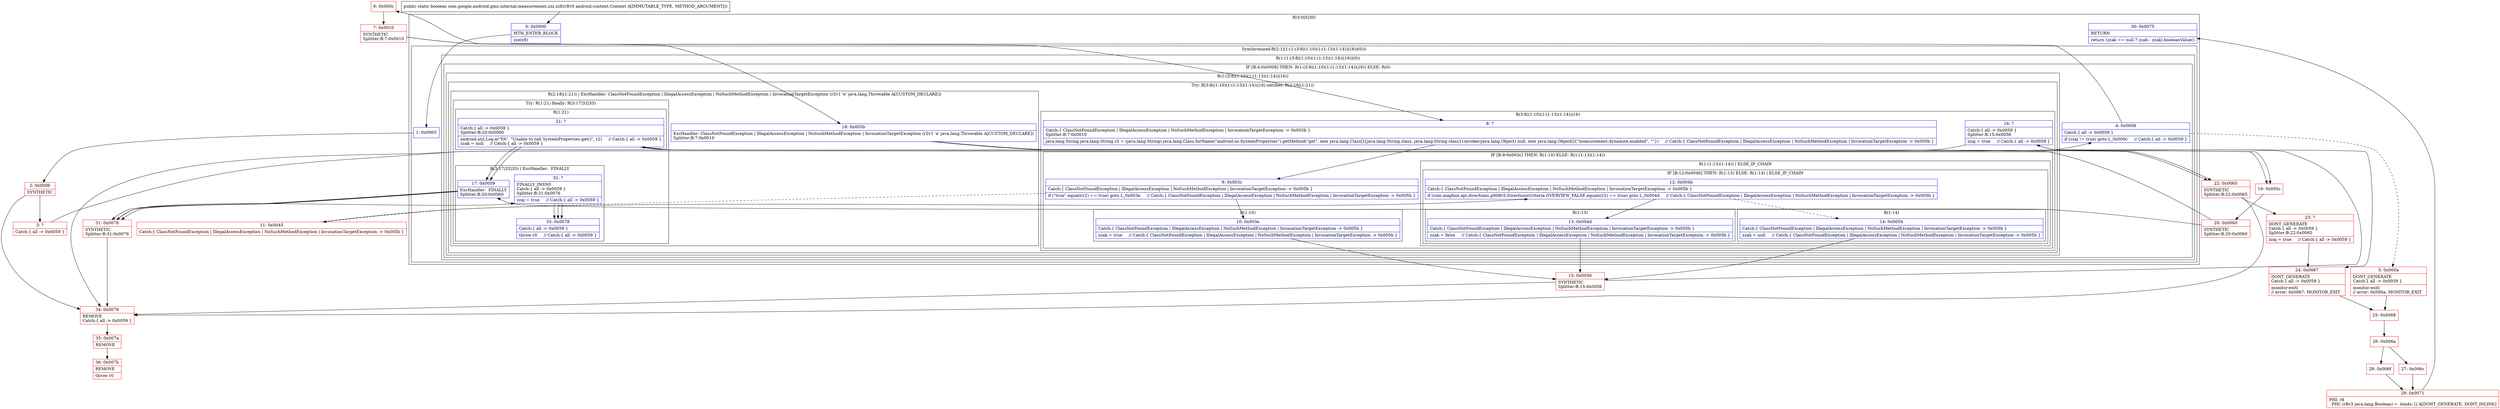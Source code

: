 digraph "CFG forcom.google.android.gms.internal.measurement.zzz.zzf(Landroid\/content\/Context;)Z" {
subgraph cluster_Region_1777966232 {
label = "R(3:0|5|30)";
node [shape=record,color=blue];
Node_0 [shape=record,label="{0\:\ 0x0000|MTH_ENTER_BLOCK\l|zze(r8)\l}"];
subgraph cluster_SynchronizedRegion_289378287 {
label = "Synchronized:R(2:1|(1:(1:(3:8|(1:10)(1:(1:13)(1:14))|16))(0)))";
node [shape=record,color=blue];
Node_1 [shape=record,label="{1\:\ 0x0005}"];
subgraph cluster_Region_1209936464 {
label = "R(1:(1:(3:8|(1:10)(1:(1:13)(1:14))|16))(0))";
node [shape=record,color=blue];
subgraph cluster_IfRegion_659173398 {
label = "IF [B:4:0x0008] THEN: R(1:(3:8|(1:10)(1:(1:13)(1:14))|16)) ELSE: R(0)";
node [shape=record,color=blue];
Node_4 [shape=record,label="{4\:\ 0x0008|Catch:\{ all \-\> 0x0059 \}\l|if (zzaj != true) goto L_0x000c     \/\/ Catch:\{ all \-\> 0x0059 \}\l}"];
subgraph cluster_Region_49444155 {
label = "R(1:(3:8|(1:10)(1:(1:13)(1:14))|16))";
node [shape=record,color=blue];
subgraph cluster_TryCatchRegion_1876939389 {
label = "Try: R(3:8|(1:10)(1:(1:13)(1:14))|16) catches: R(2:18|(1:21))";
node [shape=record,color=blue];
subgraph cluster_Region_1701995819 {
label = "R(3:8|(1:10)(1:(1:13)(1:14))|16)";
node [shape=record,color=blue];
Node_8 [shape=record,label="{8\:\ ?|Catch:\{ ClassNotFoundException \| IllegalAccessException \| NoSuchMethodException \| InvocationTargetException \-\> 0x005b \}\lSplitter:B:7:0x0010\l|java.lang.String java.lang.String r2 = (java.lang.String) java.lang.Class.forName(\"android.os.SystemProperties\").getMethod(\"get\", new java.lang.Class[]\{java.lang.String.class, java.lang.String.class\}).invoke((java.lang.Object) null, new java.lang.Object[]\{\"measurement.dynamite.enabled\", \"\"\})     \/\/ Catch:\{ ClassNotFoundException \| IllegalAccessException \| NoSuchMethodException \| InvocationTargetException \-\> 0x005b \}\l}"];
subgraph cluster_IfRegion_1444146002 {
label = "IF [B:9:0x003c] THEN: R(1:10) ELSE: R(1:(1:13)(1:14))";
node [shape=record,color=blue];
Node_9 [shape=record,label="{9\:\ 0x003c|Catch:\{ ClassNotFoundException \| IllegalAccessException \| NoSuchMethodException \| InvocationTargetException \-\> 0x005b \}\l|if (\"true\".equals(r2) == true) goto L_0x003e     \/\/ Catch:\{ ClassNotFoundException \| IllegalAccessException \| NoSuchMethodException \| InvocationTargetException \-\> 0x005b \}\l}"];
subgraph cluster_Region_1453992316 {
label = "R(1:10)";
node [shape=record,color=blue];
Node_10 [shape=record,label="{10\:\ 0x003e|Catch:\{ ClassNotFoundException \| IllegalAccessException \| NoSuchMethodException \| InvocationTargetException \-\> 0x005b \}\l|zzak = true     \/\/ Catch:\{ ClassNotFoundException \| IllegalAccessException \| NoSuchMethodException \| InvocationTargetException \-\> 0x005b \}\l}"];
}
subgraph cluster_Region_538343743 {
label = "R(1:(1:13)(1:14)) | ELSE_IF_CHAIN\l";
node [shape=record,color=blue];
subgraph cluster_IfRegion_1494387813 {
label = "IF [B:12:0x004b] THEN: R(1:13) ELSE: R(1:14) | ELSE_IF_CHAIN\l";
node [shape=record,color=blue];
Node_12 [shape=record,label="{12\:\ 0x004b|Catch:\{ ClassNotFoundException \| IllegalAccessException \| NoSuchMethodException \| InvocationTargetException \-\> 0x005b \}\l|if (com.mapbox.api.directions.p008v5.DirectionsCriteria.OVERVIEW_FALSE.equals(r2) == true) goto L_0x004d     \/\/ Catch:\{ ClassNotFoundException \| IllegalAccessException \| NoSuchMethodException \| InvocationTargetException \-\> 0x005b \}\l}"];
subgraph cluster_Region_828152747 {
label = "R(1:13)";
node [shape=record,color=blue];
Node_13 [shape=record,label="{13\:\ 0x004d|Catch:\{ ClassNotFoundException \| IllegalAccessException \| NoSuchMethodException \| InvocationTargetException \-\> 0x005b \}\l|zzak = false     \/\/ Catch:\{ ClassNotFoundException \| IllegalAccessException \| NoSuchMethodException \| InvocationTargetException \-\> 0x005b \}\l}"];
}
subgraph cluster_Region_537000903 {
label = "R(1:14)";
node [shape=record,color=blue];
Node_14 [shape=record,label="{14\:\ 0x0054|Catch:\{ ClassNotFoundException \| IllegalAccessException \| NoSuchMethodException \| InvocationTargetException \-\> 0x005b \}\l|zzak = null     \/\/ Catch:\{ ClassNotFoundException \| IllegalAccessException \| NoSuchMethodException \| InvocationTargetException \-\> 0x005b \}\l}"];
}
}
}
}
Node_16 [shape=record,label="{16\:\ ?|Catch:\{ all \-\> 0x0059 \}\lSplitter:B:15:0x0056\l|zzaj = true     \/\/ Catch:\{ all \-\> 0x0059 \}\l}"];
}
subgraph cluster_Region_661112690 {
label = "R(2:18|(1:21)) | ExcHandler: ClassNotFoundException \| IllegalAccessException \| NoSuchMethodException \| InvocationTargetException (r2v1 'e' java.lang.Throwable A[CUSTOM_DECLARE])\l";
node [shape=record,color=blue];
Node_18 [shape=record,label="{18\:\ 0x005b|ExcHandler: ClassNotFoundException \| IllegalAccessException \| NoSuchMethodException \| InvocationTargetException (r2v1 'e' java.lang.Throwable A[CUSTOM_DECLARE])\lSplitter:B:7:0x0010\l}"];
subgraph cluster_TryCatchRegion_883662112 {
label = "Try: R(1:21) finally: R(3:17|32|33)";
node [shape=record,color=blue];
subgraph cluster_Region_1635768797 {
label = "R(1:21)";
node [shape=record,color=blue];
Node_21 [shape=record,label="{21\:\ ?|Catch:\{ all \-\> 0x0059 \}\lSplitter:B:20:0x0060\l|android.util.Log.e(\"FA\", \"Unable to call SystemProperties.get()\", r2)     \/\/ Catch:\{ all \-\> 0x0059 \}\lzzak = null     \/\/ Catch:\{ all \-\> 0x0059 \}\l}"];
}
subgraph cluster_Region_1309657590 {
label = "R(3:17|32|33) | ExcHandler:  FINALLY\l";
node [shape=record,color=blue];
Node_17 [shape=record,label="{17\:\ 0x0059|ExcHandler:  FINALLY\lSplitter:B:20:0x0060\l}"];
Node_32 [shape=record,label="{32\:\ ?|FINALLY_INSNS\lCatch:\{ all \-\> 0x0059 \}\lSplitter:B:31:0x0076\l|zzaj = true     \/\/ Catch:\{ all \-\> 0x0059 \}\l}"];
Node_33 [shape=record,label="{33\:\ 0x0078|Catch:\{ all \-\> 0x0059 \}\l|throw r0     \/\/ Catch:\{ all \-\> 0x0059 \}\l}"];
}
}
}
}
}
subgraph cluster_Region_1464523538 {
label = "R(0)";
node [shape=record,color=blue];
}
}
}
}
Node_30 [shape=record,label="{30\:\ 0x0075|RETURN\l|return (zzak == null ? zzah : zzak).booleanValue()\l}"];
}
subgraph cluster_Region_661112690 {
label = "R(2:18|(1:21)) | ExcHandler: ClassNotFoundException \| IllegalAccessException \| NoSuchMethodException \| InvocationTargetException (r2v1 'e' java.lang.Throwable A[CUSTOM_DECLARE])\l";
node [shape=record,color=blue];
Node_18 [shape=record,label="{18\:\ 0x005b|ExcHandler: ClassNotFoundException \| IllegalAccessException \| NoSuchMethodException \| InvocationTargetException (r2v1 'e' java.lang.Throwable A[CUSTOM_DECLARE])\lSplitter:B:7:0x0010\l}"];
subgraph cluster_TryCatchRegion_883662112 {
label = "Try: R(1:21) finally: R(3:17|32|33)";
node [shape=record,color=blue];
subgraph cluster_Region_1635768797 {
label = "R(1:21)";
node [shape=record,color=blue];
Node_21 [shape=record,label="{21\:\ ?|Catch:\{ all \-\> 0x0059 \}\lSplitter:B:20:0x0060\l|android.util.Log.e(\"FA\", \"Unable to call SystemProperties.get()\", r2)     \/\/ Catch:\{ all \-\> 0x0059 \}\lzzak = null     \/\/ Catch:\{ all \-\> 0x0059 \}\l}"];
}
subgraph cluster_Region_1309657590 {
label = "R(3:17|32|33) | ExcHandler:  FINALLY\l";
node [shape=record,color=blue];
Node_17 [shape=record,label="{17\:\ 0x0059|ExcHandler:  FINALLY\lSplitter:B:20:0x0060\l}"];
Node_32 [shape=record,label="{32\:\ ?|FINALLY_INSNS\lCatch:\{ all \-\> 0x0059 \}\lSplitter:B:31:0x0076\l|zzaj = true     \/\/ Catch:\{ all \-\> 0x0059 \}\l}"];
Node_33 [shape=record,label="{33\:\ 0x0078|Catch:\{ all \-\> 0x0059 \}\l|throw r0     \/\/ Catch:\{ all \-\> 0x0059 \}\l}"];
}
}
}
subgraph cluster_Region_1309657590 {
label = "R(3:17|32|33) | ExcHandler:  FINALLY\l";
node [shape=record,color=blue];
Node_17 [shape=record,label="{17\:\ 0x0059|ExcHandler:  FINALLY\lSplitter:B:20:0x0060\l}"];
Node_32 [shape=record,label="{32\:\ ?|FINALLY_INSNS\lCatch:\{ all \-\> 0x0059 \}\lSplitter:B:31:0x0076\l|zzaj = true     \/\/ Catch:\{ all \-\> 0x0059 \}\l}"];
Node_33 [shape=record,label="{33\:\ 0x0078|Catch:\{ all \-\> 0x0059 \}\l|throw r0     \/\/ Catch:\{ all \-\> 0x0059 \}\l}"];
}
Node_2 [shape=record,color=red,label="{2\:\ 0x0006|SYNTHETIC\l}"];
Node_3 [shape=record,color=red,label="{3\:\ ?|Catch:\{ all \-\> 0x0059 \}\l}"];
Node_5 [shape=record,color=red,label="{5\:\ 0x000a|DONT_GENERATE\lCatch:\{ all \-\> 0x0059 \}\l|monitor\-exit(\l\/\/ error: 0x000a: MONITOR_EXIT  \l}"];
Node_6 [shape=record,color=red,label="{6\:\ 0x000c}"];
Node_7 [shape=record,color=red,label="{7\:\ 0x0010|SYNTHETIC\lSplitter:B:7:0x0010\l}"];
Node_11 [shape=record,color=red,label="{11\:\ 0x0045|Catch:\{ ClassNotFoundException \| IllegalAccessException \| NoSuchMethodException \| InvocationTargetException \-\> 0x005b \}\l}"];
Node_15 [shape=record,color=red,label="{15\:\ 0x0056|SYNTHETIC\lSplitter:B:15:0x0056\l}"];
Node_19 [shape=record,color=red,label="{19\:\ 0x005c}"];
Node_20 [shape=record,color=red,label="{20\:\ 0x0060|SYNTHETIC\lSplitter:B:20:0x0060\l}"];
Node_22 [shape=record,color=red,label="{22\:\ 0x0065|SYNTHETIC\lSplitter:B:22:0x0065\l}"];
Node_23 [shape=record,color=red,label="{23\:\ ?|DONT_GENERATE\lCatch:\{ all \-\> 0x0059 \}\lSplitter:B:22:0x0065\l|zzaj = true     \/\/ Catch:\{ all \-\> 0x0059 \}\l}"];
Node_24 [shape=record,color=red,label="{24\:\ 0x0067|DONT_GENERATE\lCatch:\{ all \-\> 0x0059 \}\l|monitor\-exit(\l\/\/ error: 0x0067: MONITOR_EXIT  \l}"];
Node_25 [shape=record,color=red,label="{25\:\ 0x0068}"];
Node_26 [shape=record,color=red,label="{26\:\ 0x006a}"];
Node_27 [shape=record,color=red,label="{27\:\ 0x006c}"];
Node_28 [shape=record,color=red,label="{28\:\ 0x006f}"];
Node_29 [shape=record,color=red,label="{29\:\ 0x0071|PHI: r8 \l  PHI: (r8v3 java.lang.Boolean) =  binds: [] A[DONT_GENERATE, DONT_INLINE]\l}"];
Node_31 [shape=record,color=red,label="{31\:\ 0x0076|SYNTHETIC\lSplitter:B:31:0x0076\l}"];
Node_34 [shape=record,color=red,label="{34\:\ 0x0079|REMOVE\lCatch:\{ all \-\> 0x0059 \}\l}"];
Node_35 [shape=record,color=red,label="{35\:\ 0x007a|REMOVE\l}"];
Node_36 [shape=record,color=red,label="{36\:\ 0x007b|REMOVE\l|throw r0\l}"];
MethodNode[shape=record,label="{public static boolean com.google.android.gms.internal.measurement.zzz.zzf((r8v0 android.content.Context A[IMMUTABLE_TYPE, METHOD_ARGUMENT])) }"];
MethodNode -> Node_0;
Node_0 -> Node_1;
Node_1 -> Node_2;
Node_4 -> Node_5[style=dashed];
Node_4 -> Node_6;
Node_8 -> Node_9;
Node_9 -> Node_10;
Node_9 -> Node_11[style=dashed];
Node_10 -> Node_15;
Node_12 -> Node_13;
Node_12 -> Node_14[style=dashed];
Node_13 -> Node_15;
Node_14 -> Node_15;
Node_16 -> Node_34;
Node_16 -> Node_24;
Node_18 -> Node_19;
Node_21 -> Node_22;
Node_21 -> Node_17;
Node_17 -> Node_31;
Node_32 -> Node_33;
Node_18 -> Node_19;
Node_21 -> Node_22;
Node_21 -> Node_17;
Node_17 -> Node_31;
Node_32 -> Node_33;
Node_17 -> Node_31;
Node_32 -> Node_33;
Node_2 -> Node_3;
Node_2 -> Node_34;
Node_3 -> Node_4;
Node_5 -> Node_25;
Node_6 -> Node_7;
Node_7 -> Node_8;
Node_7 -> Node_18;
Node_11 -> Node_12;
Node_15 -> Node_16;
Node_15 -> Node_34;
Node_19 -> Node_20;
Node_20 -> Node_21;
Node_20 -> Node_17;
Node_22 -> Node_23;
Node_22 -> Node_34;
Node_23 -> Node_24;
Node_24 -> Node_25;
Node_25 -> Node_26;
Node_26 -> Node_27;
Node_26 -> Node_28;
Node_27 -> Node_29;
Node_28 -> Node_29;
Node_29 -> Node_30;
Node_31 -> Node_32;
Node_31 -> Node_34;
Node_34 -> Node_35;
Node_35 -> Node_36;
}

